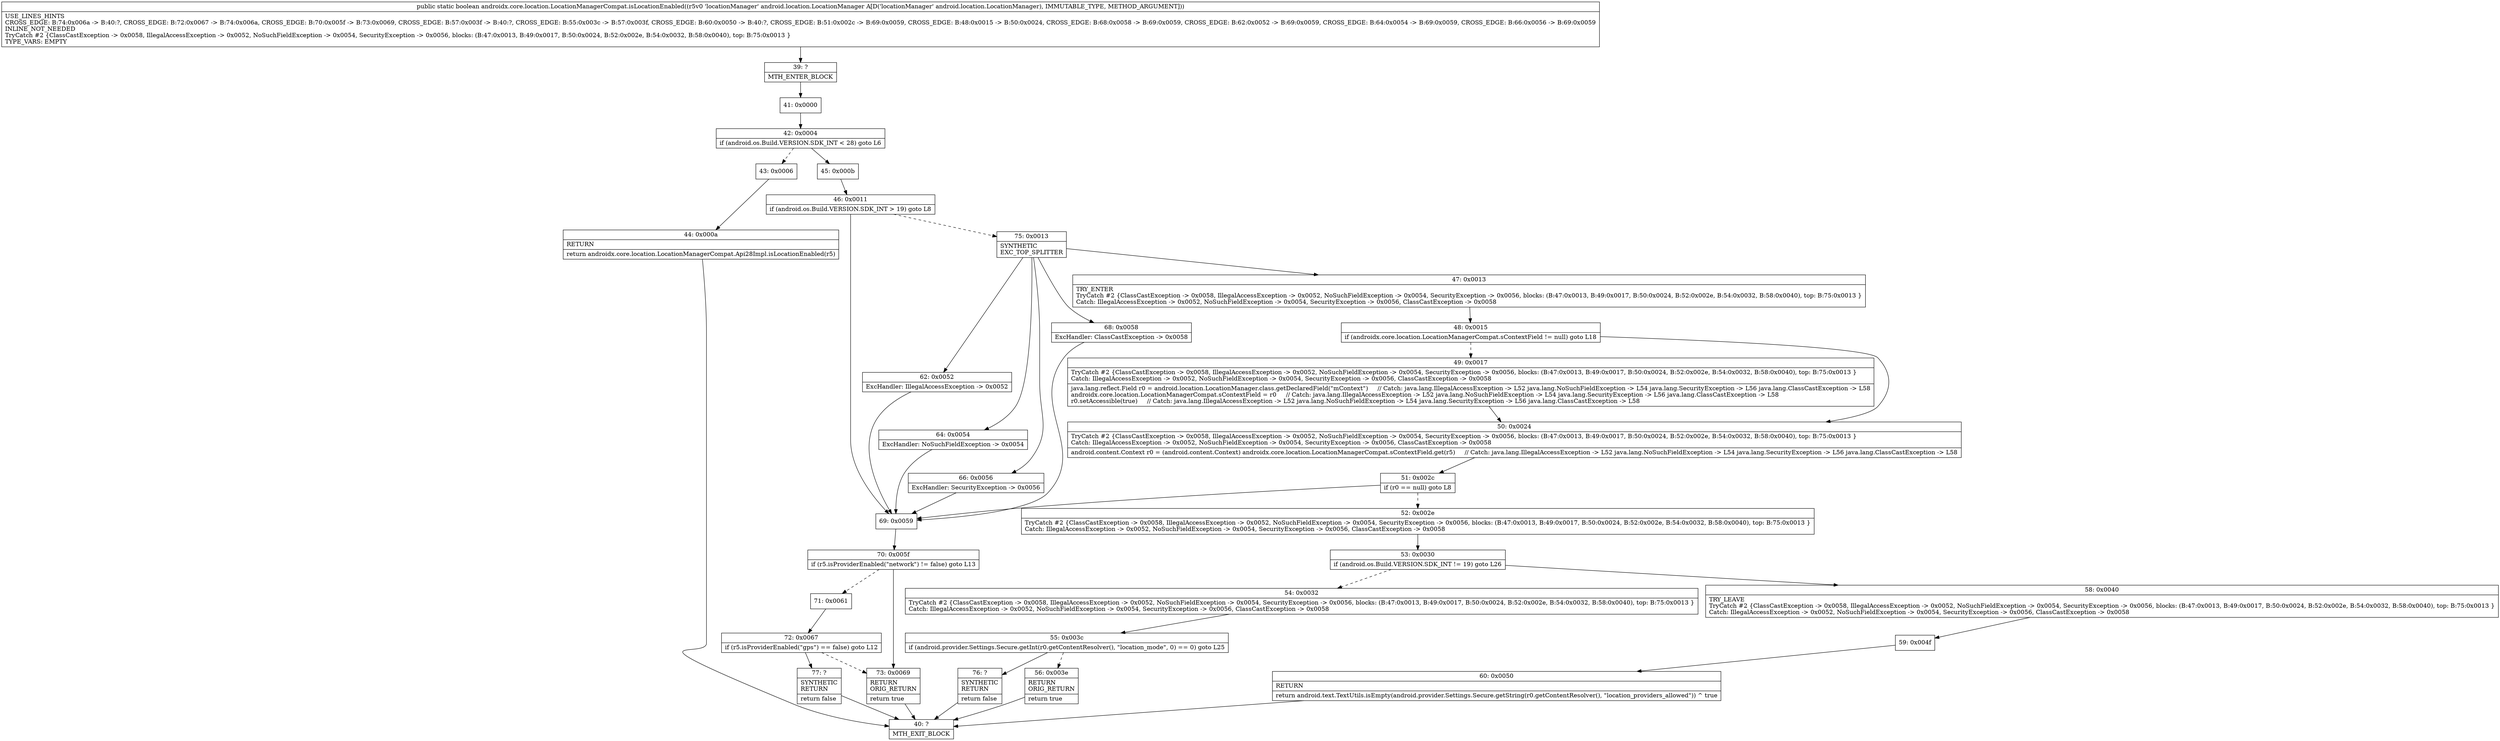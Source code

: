 digraph "CFG forandroidx.core.location.LocationManagerCompat.isLocationEnabled(Landroid\/location\/LocationManager;)Z" {
Node_39 [shape=record,label="{39\:\ ?|MTH_ENTER_BLOCK\l}"];
Node_41 [shape=record,label="{41\:\ 0x0000}"];
Node_42 [shape=record,label="{42\:\ 0x0004|if (android.os.Build.VERSION.SDK_INT \< 28) goto L6\l}"];
Node_43 [shape=record,label="{43\:\ 0x0006}"];
Node_44 [shape=record,label="{44\:\ 0x000a|RETURN\l|return androidx.core.location.LocationManagerCompat.Api28Impl.isLocationEnabled(r5)\l}"];
Node_40 [shape=record,label="{40\:\ ?|MTH_EXIT_BLOCK\l}"];
Node_45 [shape=record,label="{45\:\ 0x000b}"];
Node_46 [shape=record,label="{46\:\ 0x0011|if (android.os.Build.VERSION.SDK_INT \> 19) goto L8\l}"];
Node_69 [shape=record,label="{69\:\ 0x0059}"];
Node_70 [shape=record,label="{70\:\ 0x005f|if (r5.isProviderEnabled(\"network\") != false) goto L13\l}"];
Node_71 [shape=record,label="{71\:\ 0x0061}"];
Node_72 [shape=record,label="{72\:\ 0x0067|if (r5.isProviderEnabled(\"gps\") == false) goto L12\l}"];
Node_77 [shape=record,label="{77\:\ ?|SYNTHETIC\lRETURN\l|return false\l}"];
Node_73 [shape=record,label="{73\:\ 0x0069|RETURN\lORIG_RETURN\l|return true\l}"];
Node_75 [shape=record,label="{75\:\ 0x0013|SYNTHETIC\lEXC_TOP_SPLITTER\l}"];
Node_47 [shape=record,label="{47\:\ 0x0013|TRY_ENTER\lTryCatch #2 \{ClassCastException \-\> 0x0058, IllegalAccessException \-\> 0x0052, NoSuchFieldException \-\> 0x0054, SecurityException \-\> 0x0056, blocks: (B:47:0x0013, B:49:0x0017, B:50:0x0024, B:52:0x002e, B:54:0x0032, B:58:0x0040), top: B:75:0x0013 \}\lCatch: IllegalAccessException \-\> 0x0052, NoSuchFieldException \-\> 0x0054, SecurityException \-\> 0x0056, ClassCastException \-\> 0x0058\l}"];
Node_48 [shape=record,label="{48\:\ 0x0015|if (androidx.core.location.LocationManagerCompat.sContextField != null) goto L18\l}"];
Node_49 [shape=record,label="{49\:\ 0x0017|TryCatch #2 \{ClassCastException \-\> 0x0058, IllegalAccessException \-\> 0x0052, NoSuchFieldException \-\> 0x0054, SecurityException \-\> 0x0056, blocks: (B:47:0x0013, B:49:0x0017, B:50:0x0024, B:52:0x002e, B:54:0x0032, B:58:0x0040), top: B:75:0x0013 \}\lCatch: IllegalAccessException \-\> 0x0052, NoSuchFieldException \-\> 0x0054, SecurityException \-\> 0x0056, ClassCastException \-\> 0x0058\l|java.lang.reflect.Field r0 = android.location.LocationManager.class.getDeclaredField(\"mContext\")     \/\/ Catch: java.lang.IllegalAccessException \-\> L52 java.lang.NoSuchFieldException \-\> L54 java.lang.SecurityException \-\> L56 java.lang.ClassCastException \-\> L58\landroidx.core.location.LocationManagerCompat.sContextField = r0     \/\/ Catch: java.lang.IllegalAccessException \-\> L52 java.lang.NoSuchFieldException \-\> L54 java.lang.SecurityException \-\> L56 java.lang.ClassCastException \-\> L58\lr0.setAccessible(true)     \/\/ Catch: java.lang.IllegalAccessException \-\> L52 java.lang.NoSuchFieldException \-\> L54 java.lang.SecurityException \-\> L56 java.lang.ClassCastException \-\> L58\l}"];
Node_50 [shape=record,label="{50\:\ 0x0024|TryCatch #2 \{ClassCastException \-\> 0x0058, IllegalAccessException \-\> 0x0052, NoSuchFieldException \-\> 0x0054, SecurityException \-\> 0x0056, blocks: (B:47:0x0013, B:49:0x0017, B:50:0x0024, B:52:0x002e, B:54:0x0032, B:58:0x0040), top: B:75:0x0013 \}\lCatch: IllegalAccessException \-\> 0x0052, NoSuchFieldException \-\> 0x0054, SecurityException \-\> 0x0056, ClassCastException \-\> 0x0058\l|android.content.Context r0 = (android.content.Context) androidx.core.location.LocationManagerCompat.sContextField.get(r5)     \/\/ Catch: java.lang.IllegalAccessException \-\> L52 java.lang.NoSuchFieldException \-\> L54 java.lang.SecurityException \-\> L56 java.lang.ClassCastException \-\> L58\l}"];
Node_51 [shape=record,label="{51\:\ 0x002c|if (r0 == null) goto L8\l}"];
Node_52 [shape=record,label="{52\:\ 0x002e|TryCatch #2 \{ClassCastException \-\> 0x0058, IllegalAccessException \-\> 0x0052, NoSuchFieldException \-\> 0x0054, SecurityException \-\> 0x0056, blocks: (B:47:0x0013, B:49:0x0017, B:50:0x0024, B:52:0x002e, B:54:0x0032, B:58:0x0040), top: B:75:0x0013 \}\lCatch: IllegalAccessException \-\> 0x0052, NoSuchFieldException \-\> 0x0054, SecurityException \-\> 0x0056, ClassCastException \-\> 0x0058\l}"];
Node_53 [shape=record,label="{53\:\ 0x0030|if (android.os.Build.VERSION.SDK_INT != 19) goto L26\l}"];
Node_54 [shape=record,label="{54\:\ 0x0032|TryCatch #2 \{ClassCastException \-\> 0x0058, IllegalAccessException \-\> 0x0052, NoSuchFieldException \-\> 0x0054, SecurityException \-\> 0x0056, blocks: (B:47:0x0013, B:49:0x0017, B:50:0x0024, B:52:0x002e, B:54:0x0032, B:58:0x0040), top: B:75:0x0013 \}\lCatch: IllegalAccessException \-\> 0x0052, NoSuchFieldException \-\> 0x0054, SecurityException \-\> 0x0056, ClassCastException \-\> 0x0058\l}"];
Node_55 [shape=record,label="{55\:\ 0x003c|if (android.provider.Settings.Secure.getInt(r0.getContentResolver(), \"location_mode\", 0) == 0) goto L25\l}"];
Node_56 [shape=record,label="{56\:\ 0x003e|RETURN\lORIG_RETURN\l|return true\l}"];
Node_76 [shape=record,label="{76\:\ ?|SYNTHETIC\lRETURN\l|return false\l}"];
Node_58 [shape=record,label="{58\:\ 0x0040|TRY_LEAVE\lTryCatch #2 \{ClassCastException \-\> 0x0058, IllegalAccessException \-\> 0x0052, NoSuchFieldException \-\> 0x0054, SecurityException \-\> 0x0056, blocks: (B:47:0x0013, B:49:0x0017, B:50:0x0024, B:52:0x002e, B:54:0x0032, B:58:0x0040), top: B:75:0x0013 \}\lCatch: IllegalAccessException \-\> 0x0052, NoSuchFieldException \-\> 0x0054, SecurityException \-\> 0x0056, ClassCastException \-\> 0x0058\l}"];
Node_59 [shape=record,label="{59\:\ 0x004f}"];
Node_60 [shape=record,label="{60\:\ 0x0050|RETURN\l|return android.text.TextUtils.isEmpty(android.provider.Settings.Secure.getString(r0.getContentResolver(), \"location_providers_allowed\")) ^ true\l}"];
Node_68 [shape=record,label="{68\:\ 0x0058|ExcHandler: ClassCastException \-\> 0x0058\l}"];
Node_62 [shape=record,label="{62\:\ 0x0052|ExcHandler: IllegalAccessException \-\> 0x0052\l}"];
Node_64 [shape=record,label="{64\:\ 0x0054|ExcHandler: NoSuchFieldException \-\> 0x0054\l}"];
Node_66 [shape=record,label="{66\:\ 0x0056|ExcHandler: SecurityException \-\> 0x0056\l}"];
MethodNode[shape=record,label="{public static boolean androidx.core.location.LocationManagerCompat.isLocationEnabled((r5v0 'locationManager' android.location.LocationManager A[D('locationManager' android.location.LocationManager), IMMUTABLE_TYPE, METHOD_ARGUMENT]))  | USE_LINES_HINTS\lCROSS_EDGE: B:74:0x006a \-\> B:40:?, CROSS_EDGE: B:72:0x0067 \-\> B:74:0x006a, CROSS_EDGE: B:70:0x005f \-\> B:73:0x0069, CROSS_EDGE: B:57:0x003f \-\> B:40:?, CROSS_EDGE: B:55:0x003c \-\> B:57:0x003f, CROSS_EDGE: B:60:0x0050 \-\> B:40:?, CROSS_EDGE: B:51:0x002c \-\> B:69:0x0059, CROSS_EDGE: B:48:0x0015 \-\> B:50:0x0024, CROSS_EDGE: B:68:0x0058 \-\> B:69:0x0059, CROSS_EDGE: B:62:0x0052 \-\> B:69:0x0059, CROSS_EDGE: B:64:0x0054 \-\> B:69:0x0059, CROSS_EDGE: B:66:0x0056 \-\> B:69:0x0059\lINLINE_NOT_NEEDED\lTryCatch #2 \{ClassCastException \-\> 0x0058, IllegalAccessException \-\> 0x0052, NoSuchFieldException \-\> 0x0054, SecurityException \-\> 0x0056, blocks: (B:47:0x0013, B:49:0x0017, B:50:0x0024, B:52:0x002e, B:54:0x0032, B:58:0x0040), top: B:75:0x0013 \}\lTYPE_VARS: EMPTY\l}"];
MethodNode -> Node_39;Node_39 -> Node_41;
Node_41 -> Node_42;
Node_42 -> Node_43[style=dashed];
Node_42 -> Node_45;
Node_43 -> Node_44;
Node_44 -> Node_40;
Node_45 -> Node_46;
Node_46 -> Node_69;
Node_46 -> Node_75[style=dashed];
Node_69 -> Node_70;
Node_70 -> Node_71[style=dashed];
Node_70 -> Node_73;
Node_71 -> Node_72;
Node_72 -> Node_73[style=dashed];
Node_72 -> Node_77;
Node_77 -> Node_40;
Node_73 -> Node_40;
Node_75 -> Node_47;
Node_75 -> Node_68;
Node_75 -> Node_62;
Node_75 -> Node_64;
Node_75 -> Node_66;
Node_47 -> Node_48;
Node_48 -> Node_49[style=dashed];
Node_48 -> Node_50;
Node_49 -> Node_50;
Node_50 -> Node_51;
Node_51 -> Node_52[style=dashed];
Node_51 -> Node_69;
Node_52 -> Node_53;
Node_53 -> Node_54[style=dashed];
Node_53 -> Node_58;
Node_54 -> Node_55;
Node_55 -> Node_56[style=dashed];
Node_55 -> Node_76;
Node_56 -> Node_40;
Node_76 -> Node_40;
Node_58 -> Node_59;
Node_59 -> Node_60;
Node_60 -> Node_40;
Node_68 -> Node_69;
Node_62 -> Node_69;
Node_64 -> Node_69;
Node_66 -> Node_69;
}

